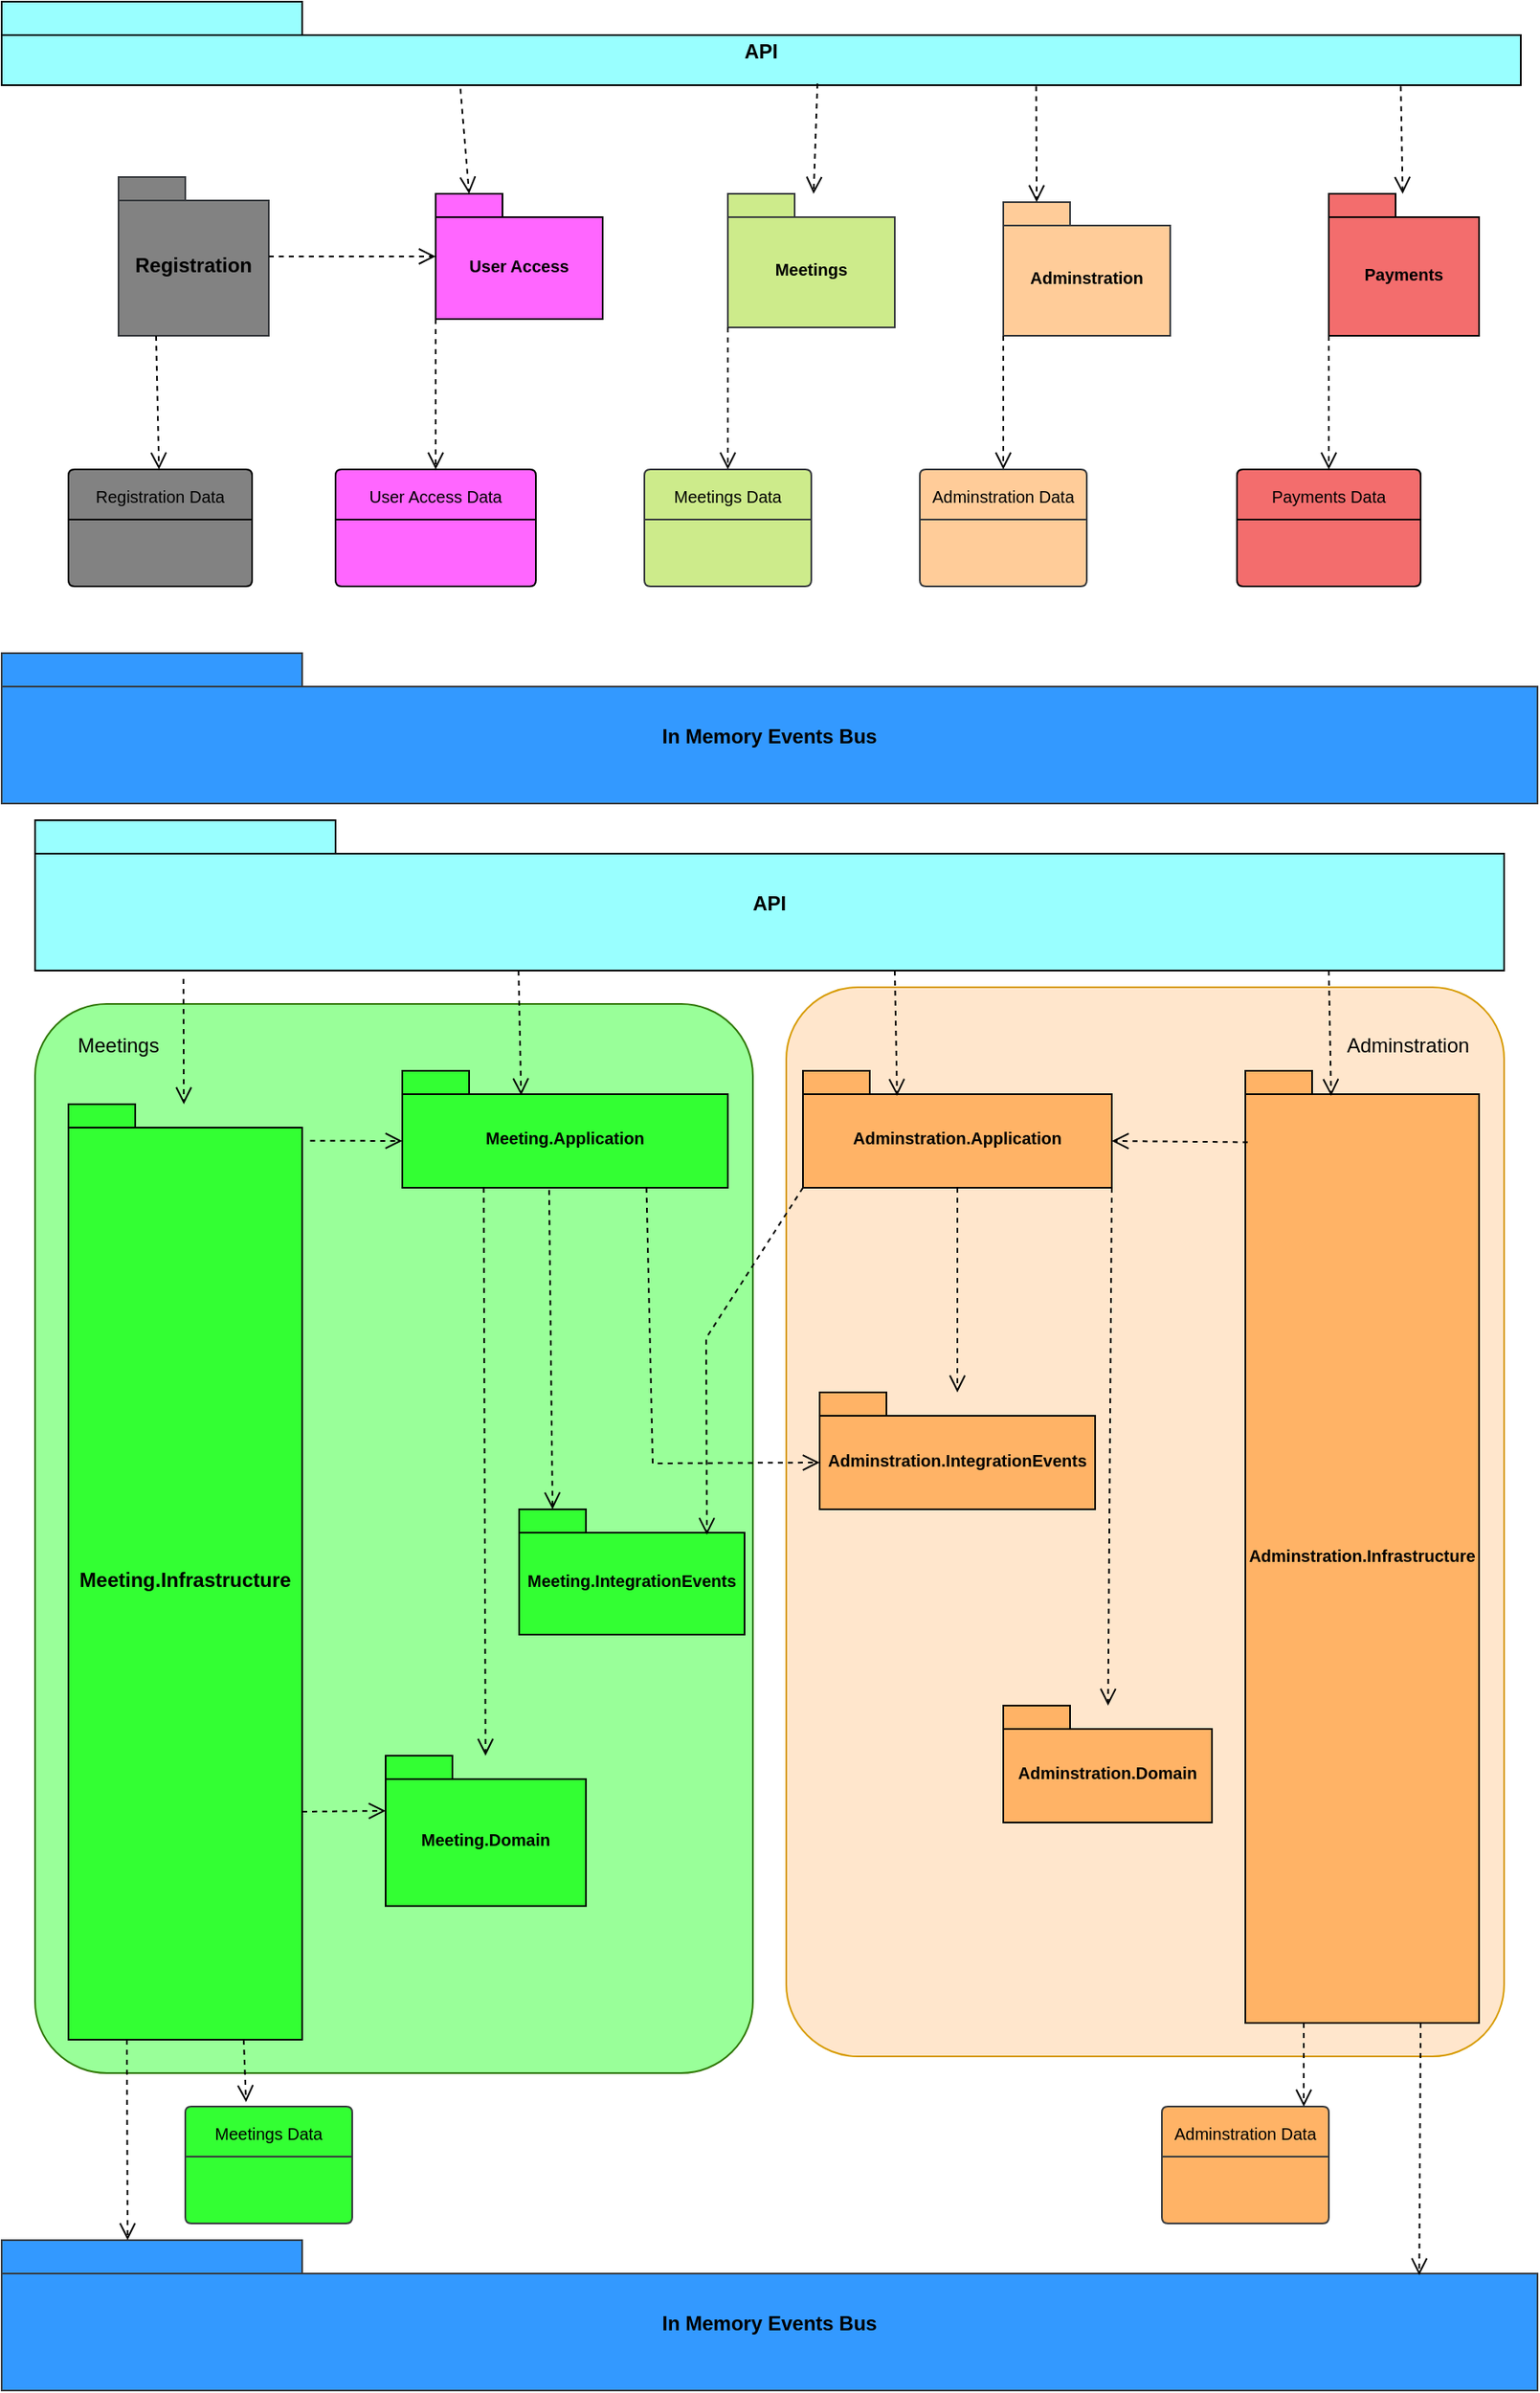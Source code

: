 <mxfile version="28.2.3">
  <diagram name="Page-1" id="RWWLfxjJwSBP9Ewld-gn">
    <mxGraphModel dx="1856" dy="608" grid="1" gridSize="10" guides="1" tooltips="1" connect="1" arrows="1" fold="1" page="1" pageScale="1" pageWidth="850" pageHeight="1100" math="0" shadow="0">
      <root>
        <mxCell id="0" />
        <mxCell id="1" parent="0" />
        <mxCell id="G8ryao7D33Jbl2aVk4C9-1" value="API" style="shape=folder;fontStyle=1;spacingTop=10;tabWidth=180;tabHeight=20;tabPosition=left;html=1;whiteSpace=wrap;fillColor=#99FFFF;strokeColor=default;fillStyle=auto;" vertex="1" parent="1">
          <mxGeometry x="-60" y="80" width="910" height="50" as="geometry" />
        </mxCell>
        <mxCell id="G8ryao7D33Jbl2aVk4C9-2" value="Registration" style="shape=folder;fontStyle=1;spacingTop=10;tabWidth=40;tabHeight=14;tabPosition=left;html=1;whiteSpace=wrap;fillColor=light-dark(#828282,#202020);strokeColor=#36393d;fillStyle=solid;" vertex="1" parent="1">
          <mxGeometry x="10" y="185" width="90" height="95" as="geometry" />
        </mxCell>
        <mxCell id="G8ryao7D33Jbl2aVk4C9-3" value="&lt;font style=&quot;font-size: 10px;&quot;&gt;User Access&lt;/font&gt;" style="shape=folder;fontStyle=1;spacingTop=10;tabWidth=40;tabHeight=14;tabPosition=left;html=1;whiteSpace=wrap;fillColor=light-dark(#FF66FF,#512D2B);strokeColor=default;" vertex="1" parent="1">
          <mxGeometry x="200" y="195" width="100" height="75" as="geometry" />
        </mxCell>
        <mxCell id="G8ryao7D33Jbl2aVk4C9-6" value="&lt;font style=&quot;font-size: 10px;&quot;&gt;Meetings&lt;/font&gt;" style="shape=folder;fontStyle=1;spacingTop=10;tabWidth=40;tabHeight=14;tabPosition=left;html=1;whiteSpace=wrap;fillColor=#cdeb8b;strokeColor=#36393d;" vertex="1" parent="1">
          <mxGeometry x="375" y="195" width="100" height="80" as="geometry" />
        </mxCell>
        <mxCell id="G8ryao7D33Jbl2aVk4C9-7" value="&lt;font style=&quot;font-size: 10px;&quot;&gt;Adminstration&lt;/font&gt;" style="shape=folder;fontStyle=1;spacingTop=10;tabWidth=40;tabHeight=14;tabPosition=left;html=1;whiteSpace=wrap;fillColor=#ffcc99;strokeColor=#36393d;" vertex="1" parent="1">
          <mxGeometry x="540" y="200" width="100" height="80" as="geometry" />
        </mxCell>
        <mxCell id="G8ryao7D33Jbl2aVk4C9-8" value="&lt;font style=&quot;font-size: 10px;&quot;&gt;Payments&lt;/font&gt;" style="shape=folder;fontStyle=1;spacingTop=10;tabWidth=40;tabHeight=14;tabPosition=left;html=1;whiteSpace=wrap;fillColor=light-dark(#F36D6D,#FF9090);strokeColor=default;" vertex="1" parent="1">
          <mxGeometry x="735" y="195" width="90" height="85" as="geometry" />
        </mxCell>
        <mxCell id="G8ryao7D33Jbl2aVk4C9-9" value="" style="html=1;verticalAlign=bottom;endArrow=open;dashed=1;endSize=8;curved=0;rounded=0;" edge="1" parent="1" source="G8ryao7D33Jbl2aVk4C9-2" target="G8ryao7D33Jbl2aVk4C9-3">
          <mxGeometry relative="1" as="geometry">
            <mxPoint x="300" y="360" as="sourcePoint" />
            <mxPoint x="220" y="360" as="targetPoint" />
          </mxGeometry>
        </mxCell>
        <mxCell id="G8ryao7D33Jbl2aVk4C9-10" value="" style="html=1;verticalAlign=bottom;endArrow=open;dashed=1;endSize=8;curved=0;rounded=0;exitX=0.302;exitY=1.044;exitDx=0;exitDy=0;exitPerimeter=0;entryX=0;entryY=0;entryDx=20;entryDy=0;entryPerimeter=0;" edge="1" parent="1" source="G8ryao7D33Jbl2aVk4C9-1" target="G8ryao7D33Jbl2aVk4C9-3">
          <mxGeometry relative="1" as="geometry">
            <mxPoint x="200" y="440" as="sourcePoint" />
            <mxPoint x="260" y="441" as="targetPoint" />
          </mxGeometry>
        </mxCell>
        <mxCell id="G8ryao7D33Jbl2aVk4C9-11" value="" style="html=1;verticalAlign=bottom;endArrow=open;dashed=1;endSize=8;curved=0;rounded=0;exitX=0.537;exitY=0.98;exitDx=0;exitDy=0;exitPerimeter=0;" edge="1" parent="1" source="G8ryao7D33Jbl2aVk4C9-1" target="G8ryao7D33Jbl2aVk4C9-6">
          <mxGeometry relative="1" as="geometry">
            <mxPoint x="310" y="140" as="sourcePoint" />
            <mxPoint x="370" y="141" as="targetPoint" />
          </mxGeometry>
        </mxCell>
        <mxCell id="G8ryao7D33Jbl2aVk4C9-12" value="" style="html=1;verticalAlign=bottom;endArrow=open;dashed=1;endSize=8;curved=0;rounded=0;entryX=0;entryY=0;entryDx=20;entryDy=0;entryPerimeter=0;exitX=0.681;exitY=1.012;exitDx=0;exitDy=0;exitPerimeter=0;" edge="1" parent="1" source="G8ryao7D33Jbl2aVk4C9-1" target="G8ryao7D33Jbl2aVk4C9-7">
          <mxGeometry relative="1" as="geometry">
            <mxPoint x="560" y="140" as="sourcePoint" />
            <mxPoint x="620" y="161" as="targetPoint" />
          </mxGeometry>
        </mxCell>
        <mxCell id="G8ryao7D33Jbl2aVk4C9-13" value="" style="html=1;verticalAlign=bottom;endArrow=open;dashed=1;endSize=8;curved=0;rounded=0;exitX=0.921;exitY=1.012;exitDx=0;exitDy=0;exitPerimeter=0;" edge="1" parent="1" source="G8ryao7D33Jbl2aVk4C9-1" target="G8ryao7D33Jbl2aVk4C9-8">
          <mxGeometry relative="1" as="geometry">
            <mxPoint x="160" y="251" as="sourcePoint" />
            <mxPoint x="220" y="252" as="targetPoint" />
          </mxGeometry>
        </mxCell>
        <mxCell id="G8ryao7D33Jbl2aVk4C9-15" value="&lt;font style=&quot;font-size: 10px;&quot;&gt;Registration Data&lt;/font&gt;" style="swimlane;childLayout=stackLayout;horizontal=1;startSize=30;horizontalStack=0;rounded=1;fontSize=14;fontStyle=0;strokeWidth=1;resizeParent=0;resizeLast=1;shadow=0;dashed=0;align=center;arcSize=4;whiteSpace=wrap;html=1;swimlaneLine=1;glass=0;gradientColor=none;swimlaneFillColor=#828282;deletable=1;swimlaneBody=1;swimlaneHead=1;absoluteArcSize=0;fillColor=#828282;fillStyle=auto;" vertex="1" parent="1">
          <mxGeometry x="-20" y="360" width="110" height="70" as="geometry" />
        </mxCell>
        <mxCell id="G8ryao7D33Jbl2aVk4C9-17" value="&lt;span style=&quot;font-size: 10px;&quot;&gt;User Access Data&lt;/span&gt;" style="swimlane;childLayout=stackLayout;horizontal=1;startSize=30;horizontalStack=0;rounded=1;fontSize=14;fontStyle=0;strokeWidth=1;resizeParent=0;resizeLast=1;shadow=0;dashed=0;align=center;arcSize=4;whiteSpace=wrap;html=1;swimlaneLine=1;glass=0;gradientColor=none;swimlaneFillColor=#FF66FF;deletable=1;swimlaneBody=1;swimlaneHead=1;absoluteArcSize=0;fillColor=#FF66FF;" vertex="1" parent="1">
          <mxGeometry x="140" y="360" width="120" height="70" as="geometry" />
        </mxCell>
        <mxCell id="G8ryao7D33Jbl2aVk4C9-18" value="&lt;font style=&quot;font-size: 10px;&quot;&gt;Meetings Data&lt;/font&gt;" style="swimlane;childLayout=stackLayout;horizontal=1;startSize=30;horizontalStack=0;rounded=1;fontSize=14;fontStyle=0;strokeWidth=1;resizeParent=0;resizeLast=1;shadow=0;dashed=0;align=center;arcSize=4;whiteSpace=wrap;html=1;swimlaneLine=1;glass=0;swimlaneFillColor=#CDEB8B;deletable=1;swimlaneBody=1;swimlaneHead=1;absoluteArcSize=0;fillColor=#CDEB8B;strokeColor=#36393d;" vertex="1" parent="1">
          <mxGeometry x="325" y="360" width="100" height="70" as="geometry" />
        </mxCell>
        <mxCell id="G8ryao7D33Jbl2aVk4C9-20" value="&lt;span style=&quot;font-size: 10px;&quot;&gt;Adminstration Data&lt;/span&gt;" style="swimlane;childLayout=stackLayout;horizontal=1;startSize=30;horizontalStack=0;rounded=1;fontSize=14;fontStyle=0;strokeWidth=1;resizeParent=0;resizeLast=1;shadow=0;dashed=0;align=center;arcSize=4;whiteSpace=wrap;html=1;swimlaneLine=1;glass=0;swimlaneFillColor=#FFCC99;deletable=1;swimlaneBody=1;swimlaneHead=1;absoluteArcSize=0;fillColor=#ffcc99;strokeColor=#36393d;gradientColor=none;" vertex="1" parent="1">
          <mxGeometry x="490" y="360" width="100" height="70" as="geometry" />
        </mxCell>
        <mxCell id="G8ryao7D33Jbl2aVk4C9-21" value="&lt;font style=&quot;font-size: 10px;&quot;&gt;Payments Data&lt;/font&gt;" style="swimlane;childLayout=stackLayout;horizontal=1;startSize=30;horizontalStack=0;rounded=1;fontSize=14;fontStyle=0;strokeWidth=1;resizeParent=0;resizeLast=1;shadow=0;dashed=0;align=center;arcSize=4;whiteSpace=wrap;html=1;swimlaneLine=1;glass=0;gradientColor=none;swimlaneFillColor=#F36D6D;deletable=1;swimlaneBody=1;swimlaneHead=1;absoluteArcSize=0;fillColor=#F36D6D;" vertex="1" parent="1">
          <mxGeometry x="680" y="360" width="110" height="70" as="geometry" />
        </mxCell>
        <mxCell id="G8ryao7D33Jbl2aVk4C9-23" value="" style="html=1;verticalAlign=bottom;endArrow=open;dashed=1;endSize=8;curved=0;rounded=0;exitX=0.25;exitY=1;exitDx=0;exitDy=0;exitPerimeter=0;" edge="1" parent="1" source="G8ryao7D33Jbl2aVk4C9-2" target="G8ryao7D33Jbl2aVk4C9-15">
          <mxGeometry relative="1" as="geometry">
            <mxPoint x="480" y="300" as="sourcePoint" />
            <mxPoint x="63" y="360" as="targetPoint" />
          </mxGeometry>
        </mxCell>
        <mxCell id="G8ryao7D33Jbl2aVk4C9-24" value="" style="html=1;verticalAlign=bottom;endArrow=open;dashed=1;endSize=8;curved=0;rounded=0;entryX=0.5;entryY=0;entryDx=0;entryDy=0;exitX=0;exitY=0;exitDx=0;exitDy=75;exitPerimeter=0;" edge="1" parent="1" source="G8ryao7D33Jbl2aVk4C9-3" target="G8ryao7D33Jbl2aVk4C9-17">
          <mxGeometry relative="1" as="geometry">
            <mxPoint x="250" y="280" as="sourcePoint" />
            <mxPoint x="251" y="350" as="targetPoint" />
          </mxGeometry>
        </mxCell>
        <mxCell id="G8ryao7D33Jbl2aVk4C9-25" value="" style="html=1;verticalAlign=bottom;endArrow=open;dashed=1;endSize=8;curved=0;rounded=0;entryX=0.5;entryY=0;entryDx=0;entryDy=0;exitX=0;exitY=0;exitDx=0;exitDy=80;exitPerimeter=0;" edge="1" parent="1" source="G8ryao7D33Jbl2aVk4C9-6" target="G8ryao7D33Jbl2aVk4C9-18">
          <mxGeometry relative="1" as="geometry">
            <mxPoint x="490" y="310" as="sourcePoint" />
            <mxPoint x="491" y="380" as="targetPoint" />
          </mxGeometry>
        </mxCell>
        <mxCell id="G8ryao7D33Jbl2aVk4C9-26" value="" style="html=1;verticalAlign=bottom;endArrow=open;dashed=1;endSize=8;curved=0;rounded=0;entryX=0.5;entryY=0;entryDx=0;entryDy=0;exitX=0;exitY=0;exitDx=0;exitDy=80;exitPerimeter=0;" edge="1" parent="1" source="G8ryao7D33Jbl2aVk4C9-7" target="G8ryao7D33Jbl2aVk4C9-20">
          <mxGeometry relative="1" as="geometry">
            <mxPoint x="530" y="310" as="sourcePoint" />
            <mxPoint x="531" y="380" as="targetPoint" />
          </mxGeometry>
        </mxCell>
        <mxCell id="G8ryao7D33Jbl2aVk4C9-28" value="" style="html=1;verticalAlign=bottom;endArrow=open;dashed=1;endSize=8;curved=0;rounded=0;exitX=0;exitY=0;exitDx=0;exitDy=85;exitPerimeter=0;" edge="1" parent="1" source="G8ryao7D33Jbl2aVk4C9-8" target="G8ryao7D33Jbl2aVk4C9-21">
          <mxGeometry relative="1" as="geometry">
            <mxPoint x="810" y="300" as="sourcePoint" />
            <mxPoint x="811" y="370" as="targetPoint" />
          </mxGeometry>
        </mxCell>
        <mxCell id="G8ryao7D33Jbl2aVk4C9-29" value="In Memory Events Bus" style="shape=folder;fontStyle=1;spacingTop=10;tabWidth=180;tabHeight=20;tabPosition=left;html=1;whiteSpace=wrap;fillColor=#3399FF;strokeColor=#36393d;fillStyle=auto;" vertex="1" parent="1">
          <mxGeometry x="-60" y="470" width="920" height="90" as="geometry" />
        </mxCell>
        <mxCell id="G8ryao7D33Jbl2aVk4C9-30" value="API" style="shape=folder;fontStyle=1;spacingTop=10;tabWidth=180;tabHeight=20;tabPosition=left;html=1;whiteSpace=wrap;fillColor=#99FFFF;strokeColor=default;fillStyle=auto;" vertex="1" parent="1">
          <mxGeometry x="-40" y="570" width="880" height="90" as="geometry" />
        </mxCell>
        <mxCell id="G8ryao7D33Jbl2aVk4C9-32" value="" style="rounded=1;arcSize=10;whiteSpace=wrap;html=1;align=center;perimeterSpacing=0;fillColor=#99FF99;strokeColor=#2D7600;fontColor=#ffffff;" vertex="1" parent="1">
          <mxGeometry x="-40" y="680" width="430" height="640" as="geometry" />
        </mxCell>
        <mxCell id="G8ryao7D33Jbl2aVk4C9-35" value="" style="rounded=1;arcSize=10;whiteSpace=wrap;html=1;align=center;perimeterSpacing=0;fillColor=#ffe6cc;strokeColor=#d79b00;" vertex="1" parent="1">
          <mxGeometry x="410" y="670" width="430" height="640" as="geometry" />
        </mxCell>
        <mxCell id="G8ryao7D33Jbl2aVk4C9-36" value="Meetings" style="text;html=1;align=center;verticalAlign=middle;whiteSpace=wrap;rounded=0;" vertex="1" parent="1">
          <mxGeometry x="-20" y="690" width="60" height="30" as="geometry" />
        </mxCell>
        <mxCell id="G8ryao7D33Jbl2aVk4C9-37" value="Adminstration" style="text;html=1;align=center;verticalAlign=middle;whiteSpace=wrap;rounded=0;" vertex="1" parent="1">
          <mxGeometry x="740" y="690" width="85" height="30" as="geometry" />
        </mxCell>
        <mxCell id="G8ryao7D33Jbl2aVk4C9-38" value="Meeting.Infrastructure" style="shape=folder;fontStyle=1;spacingTop=10;tabWidth=40;tabHeight=14;tabPosition=left;html=1;whiteSpace=wrap;fillColor=#33FF33;" vertex="1" parent="1">
          <mxGeometry x="-20" y="740" width="140" height="560" as="geometry" />
        </mxCell>
        <mxCell id="G8ryao7D33Jbl2aVk4C9-39" value="&lt;font style=&quot;font-size: 10px;&quot;&gt;Meeting.Application&lt;/font&gt;" style="shape=folder;fontStyle=1;spacingTop=10;tabWidth=40;tabHeight=14;tabPosition=left;html=1;whiteSpace=wrap;fillColor=#33FF33;" vertex="1" parent="1">
          <mxGeometry x="180" y="720" width="195" height="70" as="geometry" />
        </mxCell>
        <mxCell id="G8ryao7D33Jbl2aVk4C9-41" value="&lt;font style=&quot;font-size: 10px;&quot;&gt;Meeting.IntegrationEvents&lt;/font&gt;" style="shape=folder;fontStyle=1;spacingTop=10;tabWidth=40;tabHeight=14;tabPosition=left;html=1;whiteSpace=wrap;fillColor=#33FF33;" vertex="1" parent="1">
          <mxGeometry x="250" y="982.5" width="135" height="75" as="geometry" />
        </mxCell>
        <mxCell id="G8ryao7D33Jbl2aVk4C9-42" value="&lt;font style=&quot;font-size: 10px;&quot;&gt;Meeting.Domain&lt;/font&gt;" style="shape=folder;fontStyle=1;spacingTop=10;tabWidth=40;tabHeight=14;tabPosition=left;html=1;whiteSpace=wrap;fillColor=#33FF33;" vertex="1" parent="1">
          <mxGeometry x="170" y="1130" width="120" height="90" as="geometry" />
        </mxCell>
        <mxCell id="G8ryao7D33Jbl2aVk4C9-43" value="&lt;font style=&quot;font-size: 10px;&quot;&gt;Adminstration.Application&lt;/font&gt;" style="shape=folder;fontStyle=1;spacingTop=10;tabWidth=40;tabHeight=14;tabPosition=left;html=1;whiteSpace=wrap;fillColor=#FFB366;strokeColor=default;" vertex="1" parent="1">
          <mxGeometry x="420" y="720" width="185" height="70" as="geometry" />
        </mxCell>
        <mxCell id="G8ryao7D33Jbl2aVk4C9-44" value="&lt;font style=&quot;font-size: 10px;&quot;&gt;Adminstration.Infrastructure&lt;/font&gt;" style="shape=folder;fontStyle=1;spacingTop=10;tabWidth=40;tabHeight=14;tabPosition=left;html=1;whiteSpace=wrap;fillColor=#FFB366;strokeColor=default;" vertex="1" parent="1">
          <mxGeometry x="685" y="720" width="140" height="570" as="geometry" />
        </mxCell>
        <mxCell id="G8ryao7D33Jbl2aVk4C9-45" value="&lt;font style=&quot;font-size: 10px;&quot;&gt;Adminstration.IntegrationEvents&lt;/font&gt;" style="shape=folder;fontStyle=1;spacingTop=10;tabWidth=40;tabHeight=14;tabPosition=left;html=1;whiteSpace=wrap;fillColor=#FFB366;strokeColor=default;" vertex="1" parent="1">
          <mxGeometry x="430" y="912.5" width="165" height="70" as="geometry" />
        </mxCell>
        <mxCell id="G8ryao7D33Jbl2aVk4C9-47" value="&lt;font style=&quot;font-size: 10px;&quot;&gt;Adminstration.Domain&lt;/font&gt;" style="shape=folder;fontStyle=1;spacingTop=10;tabWidth=40;tabHeight=14;tabPosition=left;html=1;whiteSpace=wrap;fillColor=#FFB366;strokeColor=default;" vertex="1" parent="1">
          <mxGeometry x="540" y="1100" width="125" height="70" as="geometry" />
        </mxCell>
        <mxCell id="G8ryao7D33Jbl2aVk4C9-48" value="" style="html=1;verticalAlign=bottom;endArrow=open;dashed=1;endSize=8;curved=0;rounded=0;exitX=0.101;exitY=1.056;exitDx=0;exitDy=0;exitPerimeter=0;" edge="1" parent="1" source="G8ryao7D33Jbl2aVk4C9-30" target="G8ryao7D33Jbl2aVk4C9-38">
          <mxGeometry relative="1" as="geometry">
            <mxPoint x="60" y="670" as="sourcePoint" />
            <mxPoint x="61.5" y="720" as="targetPoint" />
          </mxGeometry>
        </mxCell>
        <mxCell id="G8ryao7D33Jbl2aVk4C9-50" value="" style="html=1;verticalAlign=bottom;endArrow=open;dashed=1;endSize=8;curved=0;rounded=0;exitX=0.101;exitY=1.056;exitDx=0;exitDy=0;exitPerimeter=0;entryX=0.365;entryY=0.209;entryDx=0;entryDy=0;entryPerimeter=0;" edge="1" parent="1" target="G8ryao7D33Jbl2aVk4C9-39">
          <mxGeometry relative="1" as="geometry">
            <mxPoint x="249.62" y="659.96" as="sourcePoint" />
            <mxPoint x="249.62" y="734.96" as="targetPoint" />
          </mxGeometry>
        </mxCell>
        <mxCell id="G8ryao7D33Jbl2aVk4C9-51" value="" style="html=1;verticalAlign=bottom;endArrow=open;dashed=1;endSize=8;curved=0;rounded=0;exitX=0.101;exitY=1.056;exitDx=0;exitDy=0;exitPerimeter=0;entryX=0.365;entryY=0.209;entryDx=0;entryDy=0;entryPerimeter=0;" edge="1" parent="1">
          <mxGeometry relative="1" as="geometry">
            <mxPoint x="475" y="660" as="sourcePoint" />
            <mxPoint x="476.38" y="735.04" as="targetPoint" />
          </mxGeometry>
        </mxCell>
        <mxCell id="G8ryao7D33Jbl2aVk4C9-53" value="" style="html=1;verticalAlign=bottom;endArrow=open;dashed=1;endSize=8;curved=0;rounded=0;exitX=0.101;exitY=1.056;exitDx=0;exitDy=0;exitPerimeter=0;entryX=0.365;entryY=0.209;entryDx=0;entryDy=0;entryPerimeter=0;" edge="1" parent="1">
          <mxGeometry relative="1" as="geometry">
            <mxPoint x="735" y="660" as="sourcePoint" />
            <mxPoint x="736.38" y="735.04" as="targetPoint" />
          </mxGeometry>
        </mxCell>
        <mxCell id="G8ryao7D33Jbl2aVk4C9-55" value="" style="html=1;verticalAlign=bottom;endArrow=open;dashed=1;endSize=8;curved=0;rounded=0;entryX=0;entryY=0;entryDx=185;entryDy=42;entryPerimeter=0;exitX=0.01;exitY=0.075;exitDx=0;exitDy=0;exitPerimeter=0;" edge="1" parent="1" source="G8ryao7D33Jbl2aVk4C9-44" target="G8ryao7D33Jbl2aVk4C9-43">
          <mxGeometry relative="1" as="geometry">
            <mxPoint x="620" y="800" as="sourcePoint" />
            <mxPoint x="621.38" y="875.04" as="targetPoint" />
          </mxGeometry>
        </mxCell>
        <mxCell id="G8ryao7D33Jbl2aVk4C9-57" value="" style="html=1;verticalAlign=bottom;endArrow=open;dashed=1;endSize=8;curved=0;rounded=0;exitX=0;exitY=0;exitDx=185;exitDy=70;exitPerimeter=0;" edge="1" parent="1" source="G8ryao7D33Jbl2aVk4C9-43" target="G8ryao7D33Jbl2aVk4C9-47">
          <mxGeometry relative="1" as="geometry">
            <mxPoint x="617.8" y="841" as="sourcePoint" />
            <mxPoint x="561.8" y="840" as="targetPoint" />
          </mxGeometry>
        </mxCell>
        <mxCell id="G8ryao7D33Jbl2aVk4C9-58" value="" style="html=1;verticalAlign=bottom;endArrow=open;dashed=1;endSize=8;curved=0;rounded=0;exitX=0.5;exitY=1;exitDx=0;exitDy=0;exitPerimeter=0;" edge="1" parent="1" source="G8ryao7D33Jbl2aVk4C9-43" target="G8ryao7D33Jbl2aVk4C9-45">
          <mxGeometry relative="1" as="geometry">
            <mxPoint x="571" y="841" as="sourcePoint" />
            <mxPoint x="490" y="840" as="targetPoint" />
          </mxGeometry>
        </mxCell>
        <mxCell id="G8ryao7D33Jbl2aVk4C9-59" value="" style="html=1;verticalAlign=bottom;endArrow=open;dashed=1;endSize=8;curved=0;rounded=0;entryX=0;entryY=0;entryDx=0;entryDy=42;entryPerimeter=0;exitX=1.034;exitY=0.039;exitDx=0;exitDy=0;exitPerimeter=0;" edge="1" parent="1" source="G8ryao7D33Jbl2aVk4C9-38" target="G8ryao7D33Jbl2aVk4C9-39">
          <mxGeometry relative="1" as="geometry">
            <mxPoint x="381" y="871" as="sourcePoint" />
            <mxPoint x="300" y="870" as="targetPoint" />
          </mxGeometry>
        </mxCell>
        <mxCell id="G8ryao7D33Jbl2aVk4C9-60" value="" style="html=1;verticalAlign=bottom;endArrow=open;dashed=1;endSize=8;curved=0;rounded=0;exitX=0.25;exitY=1;exitDx=0;exitDy=0;exitPerimeter=0;" edge="1" parent="1" source="G8ryao7D33Jbl2aVk4C9-39" target="G8ryao7D33Jbl2aVk4C9-42">
          <mxGeometry relative="1" as="geometry">
            <mxPoint x="281" y="861" as="sourcePoint" />
            <mxPoint x="200" y="860" as="targetPoint" />
          </mxGeometry>
        </mxCell>
        <mxCell id="G8ryao7D33Jbl2aVk4C9-61" value="" style="html=1;verticalAlign=bottom;endArrow=open;dashed=1;endSize=8;curved=0;rounded=0;entryX=0;entryY=0;entryDx=0;entryDy=33;entryPerimeter=0;exitX=0;exitY=0;exitDx=140;exitDy=423.5;exitPerimeter=0;" edge="1" parent="1" source="G8ryao7D33Jbl2aVk4C9-38" target="G8ryao7D33Jbl2aVk4C9-42">
          <mxGeometry relative="1" as="geometry">
            <mxPoint x="331" y="1191" as="sourcePoint" />
            <mxPoint x="250" y="1190" as="targetPoint" />
          </mxGeometry>
        </mxCell>
        <mxCell id="G8ryao7D33Jbl2aVk4C9-62" value="" style="html=1;verticalAlign=bottom;endArrow=open;dashed=1;endSize=8;curved=0;rounded=0;exitX=0.451;exitY=1.02;exitDx=0;exitDy=0;exitPerimeter=0;entryX=0;entryY=0;entryDx=20;entryDy=0;entryPerimeter=0;" edge="1" parent="1" source="G8ryao7D33Jbl2aVk4C9-39" target="G8ryao7D33Jbl2aVk4C9-41">
          <mxGeometry relative="1" as="geometry">
            <mxPoint x="381" y="721" as="sourcePoint" />
            <mxPoint x="300" y="720" as="targetPoint" />
          </mxGeometry>
        </mxCell>
        <mxCell id="G8ryao7D33Jbl2aVk4C9-65" value="" style="html=1;verticalAlign=bottom;endArrow=open;dashed=1;endSize=8;curved=0;rounded=0;entryX=0;entryY=0;entryDx=0;entryDy=42;entryPerimeter=0;exitX=0.75;exitY=1;exitDx=0;exitDy=0;exitPerimeter=0;" edge="1" parent="1" source="G8ryao7D33Jbl2aVk4C9-39" target="G8ryao7D33Jbl2aVk4C9-45">
          <mxGeometry relative="1" as="geometry">
            <mxPoint x="441" y="801" as="sourcePoint" />
            <mxPoint x="360" y="800" as="targetPoint" />
            <Array as="points">
              <mxPoint x="330" y="955" />
            </Array>
          </mxGeometry>
        </mxCell>
        <mxCell id="G8ryao7D33Jbl2aVk4C9-66" value="" style="html=1;verticalAlign=bottom;endArrow=open;dashed=1;endSize=8;curved=0;rounded=0;exitX=0;exitY=0;exitDx=0;exitDy=70;exitPerimeter=0;entryX=0.833;entryY=0.204;entryDx=0;entryDy=0;entryPerimeter=0;" edge="1" parent="1" source="G8ryao7D33Jbl2aVk4C9-43" target="G8ryao7D33Jbl2aVk4C9-41">
          <mxGeometry relative="1" as="geometry">
            <mxPoint x="696" y="773" as="sourcePoint" />
            <mxPoint x="615" y="772" as="targetPoint" />
            <Array as="points">
              <mxPoint x="362" y="880" />
            </Array>
          </mxGeometry>
        </mxCell>
        <mxCell id="G8ryao7D33Jbl2aVk4C9-68" value="&lt;span style=&quot;font-size: 10px;&quot;&gt;Adminstration Data&lt;/span&gt;" style="swimlane;childLayout=stackLayout;horizontal=1;startSize=30;horizontalStack=0;rounded=1;fontSize=14;fontStyle=0;strokeWidth=1;resizeParent=0;resizeLast=1;shadow=0;dashed=0;align=center;arcSize=4;whiteSpace=wrap;html=1;swimlaneLine=1;glass=0;swimlaneFillColor=#FFB366;deletable=1;swimlaneBody=1;swimlaneHead=1;absoluteArcSize=0;fillColor=#FFB366;strokeColor=#36393d;gradientColor=none;" vertex="1" parent="1">
          <mxGeometry x="635" y="1340" width="100" height="70" as="geometry">
            <mxRectangle x="635" y="1340" width="130" height="30" as="alternateBounds" />
          </mxGeometry>
        </mxCell>
        <mxCell id="G8ryao7D33Jbl2aVk4C9-69" value="&lt;font style=&quot;font-size: 10px;&quot;&gt;Meetings Data&lt;/font&gt;" style="swimlane;childLayout=stackLayout;horizontal=1;startSize=30;horizontalStack=0;rounded=1;fontSize=14;fontStyle=0;strokeWidth=1;resizeParent=0;resizeLast=1;shadow=0;dashed=0;align=center;arcSize=4;whiteSpace=wrap;html=1;swimlaneLine=1;glass=0;swimlaneFillColor=#33FF33;deletable=1;swimlaneBody=1;swimlaneHead=1;absoluteArcSize=0;fillColor=#33FF33;strokeColor=#36393d;" vertex="1" parent="1">
          <mxGeometry x="50" y="1340" width="100" height="70" as="geometry" />
        </mxCell>
        <mxCell id="G8ryao7D33Jbl2aVk4C9-70" value="In Memory Events Bus" style="shape=folder;fontStyle=1;spacingTop=10;tabWidth=180;tabHeight=20;tabPosition=left;html=1;whiteSpace=wrap;fillColor=#3399FF;strokeColor=#36393d;fillStyle=auto;" vertex="1" parent="1">
          <mxGeometry x="-60" y="1420" width="920" height="90" as="geometry" />
        </mxCell>
        <mxCell id="G8ryao7D33Jbl2aVk4C9-71" value="" style="html=1;verticalAlign=bottom;endArrow=open;dashed=1;endSize=8;curved=0;rounded=0;entryX=0.364;entryY=-0.037;entryDx=0;entryDy=0;entryPerimeter=0;exitX=0.75;exitY=1;exitDx=0;exitDy=0;exitPerimeter=0;" edge="1" parent="1" source="G8ryao7D33Jbl2aVk4C9-38" target="G8ryao7D33Jbl2aVk4C9-69">
          <mxGeometry relative="1" as="geometry">
            <mxPoint x="240" y="1361" as="sourcePoint" />
            <mxPoint x="290" y="1360" as="targetPoint" />
          </mxGeometry>
        </mxCell>
        <mxCell id="G8ryao7D33Jbl2aVk4C9-72" value="" style="html=1;verticalAlign=bottom;endArrow=open;dashed=1;endSize=8;curved=0;rounded=0;entryX=0.082;entryY=0;entryDx=0;entryDy=0;entryPerimeter=0;exitX=0.25;exitY=1;exitDx=0;exitDy=0;exitPerimeter=0;" edge="1" parent="1" source="G8ryao7D33Jbl2aVk4C9-38" target="G8ryao7D33Jbl2aVk4C9-70">
          <mxGeometry relative="1" as="geometry">
            <mxPoint x="220" y="1360" as="sourcePoint" />
            <mxPoint x="221" y="1397" as="targetPoint" />
          </mxGeometry>
        </mxCell>
        <mxCell id="G8ryao7D33Jbl2aVk4C9-73" value="" style="html=1;verticalAlign=bottom;endArrow=open;dashed=1;endSize=8;curved=0;rounded=0;entryX=0.923;entryY=0.233;entryDx=0;entryDy=0;entryPerimeter=0;exitX=0.75;exitY=1;exitDx=0;exitDy=0;exitPerimeter=0;" edge="1" parent="1" source="G8ryao7D33Jbl2aVk4C9-44" target="G8ryao7D33Jbl2aVk4C9-70">
          <mxGeometry relative="1" as="geometry">
            <mxPoint x="800" y="1360" as="sourcePoint" />
            <mxPoint x="801" y="1397" as="targetPoint" />
          </mxGeometry>
        </mxCell>
        <mxCell id="G8ryao7D33Jbl2aVk4C9-74" value="" style="html=1;verticalAlign=bottom;endArrow=open;dashed=1;endSize=8;curved=0;rounded=0;exitX=0.25;exitY=1;exitDx=0;exitDy=0;exitPerimeter=0;" edge="1" parent="1" source="G8ryao7D33Jbl2aVk4C9-44">
          <mxGeometry relative="1" as="geometry">
            <mxPoint x="850" y="1360" as="sourcePoint" />
            <mxPoint x="720" y="1340" as="targetPoint" />
          </mxGeometry>
        </mxCell>
      </root>
    </mxGraphModel>
  </diagram>
</mxfile>
